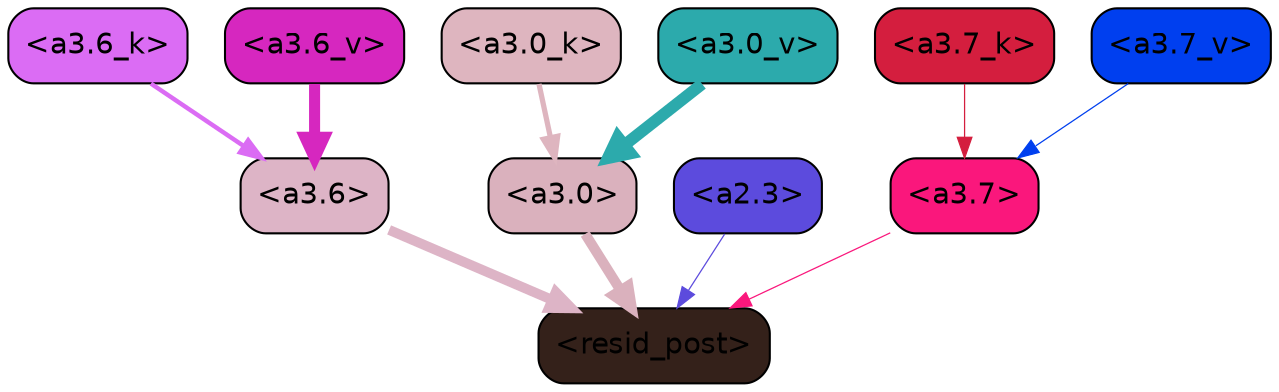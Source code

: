 strict digraph "" {
	graph [bgcolor=transparent,
		layout=dot,
		overlap=false,
		splines=true
	];
	"<a3.7>"	[color=black,
		fillcolor="#fa177c",
		fontname=Helvetica,
		shape=box,
		style="filled, rounded"];
	"<resid_post>"	[color=black,
		fillcolor="#34211a",
		fontname=Helvetica,
		shape=box,
		style="filled, rounded"];
	"<a3.7>" -> "<resid_post>"	[color="#fa177c",
		penwidth=0.6];
	"<a3.6>"	[color=black,
		fillcolor="#ddb4c6",
		fontname=Helvetica,
		shape=box,
		style="filled, rounded"];
	"<a3.6>" -> "<resid_post>"	[color="#ddb4c6",
		penwidth=4.746312499046326];
	"<a3.0>"	[color=black,
		fillcolor="#dab1bd",
		fontname=Helvetica,
		shape=box,
		style="filled, rounded"];
	"<a3.0>" -> "<resid_post>"	[color="#dab1bd",
		penwidth=4.896343111991882];
	"<a2.3>"	[color=black,
		fillcolor="#5c4bdd",
		fontname=Helvetica,
		shape=box,
		style="filled, rounded"];
	"<a2.3>" -> "<resid_post>"	[color="#5c4bdd",
		penwidth=0.6];
	"<a3.7_k>"	[color=black,
		fillcolor="#d41e3e",
		fontname=Helvetica,
		shape=box,
		style="filled, rounded"];
	"<a3.7_k>" -> "<a3.7>"	[color="#d41e3e",
		penwidth=0.6];
	"<a3.6_k>"	[color=black,
		fillcolor="#db6cf4",
		fontname=Helvetica,
		shape=box,
		style="filled, rounded"];
	"<a3.6_k>" -> "<a3.6>"	[color="#db6cf4",
		penwidth=2.13908451795578];
	"<a3.0_k>"	[color=black,
		fillcolor="#deb5bf",
		fontname=Helvetica,
		shape=box,
		style="filled, rounded"];
	"<a3.0_k>" -> "<a3.0>"	[color="#deb5bf",
		penwidth=2.520303964614868];
	"<a3.7_v>"	[color=black,
		fillcolor="#003fef",
		fontname=Helvetica,
		shape=box,
		style="filled, rounded"];
	"<a3.7_v>" -> "<a3.7>"	[color="#003fef",
		penwidth=0.6];
	"<a3.6_v>"	[color=black,
		fillcolor="#d627bf",
		fontname=Helvetica,
		shape=box,
		style="filled, rounded"];
	"<a3.6_v>" -> "<a3.6>"	[color="#d627bf",
		penwidth=5.297133803367615];
	"<a3.0_v>"	[color=black,
		fillcolor="#2caaac",
		fontname=Helvetica,
		shape=box,
		style="filled, rounded"];
	"<a3.0_v>" -> "<a3.0>"	[color="#2caaac",
		penwidth=5.680712580680847];
}
